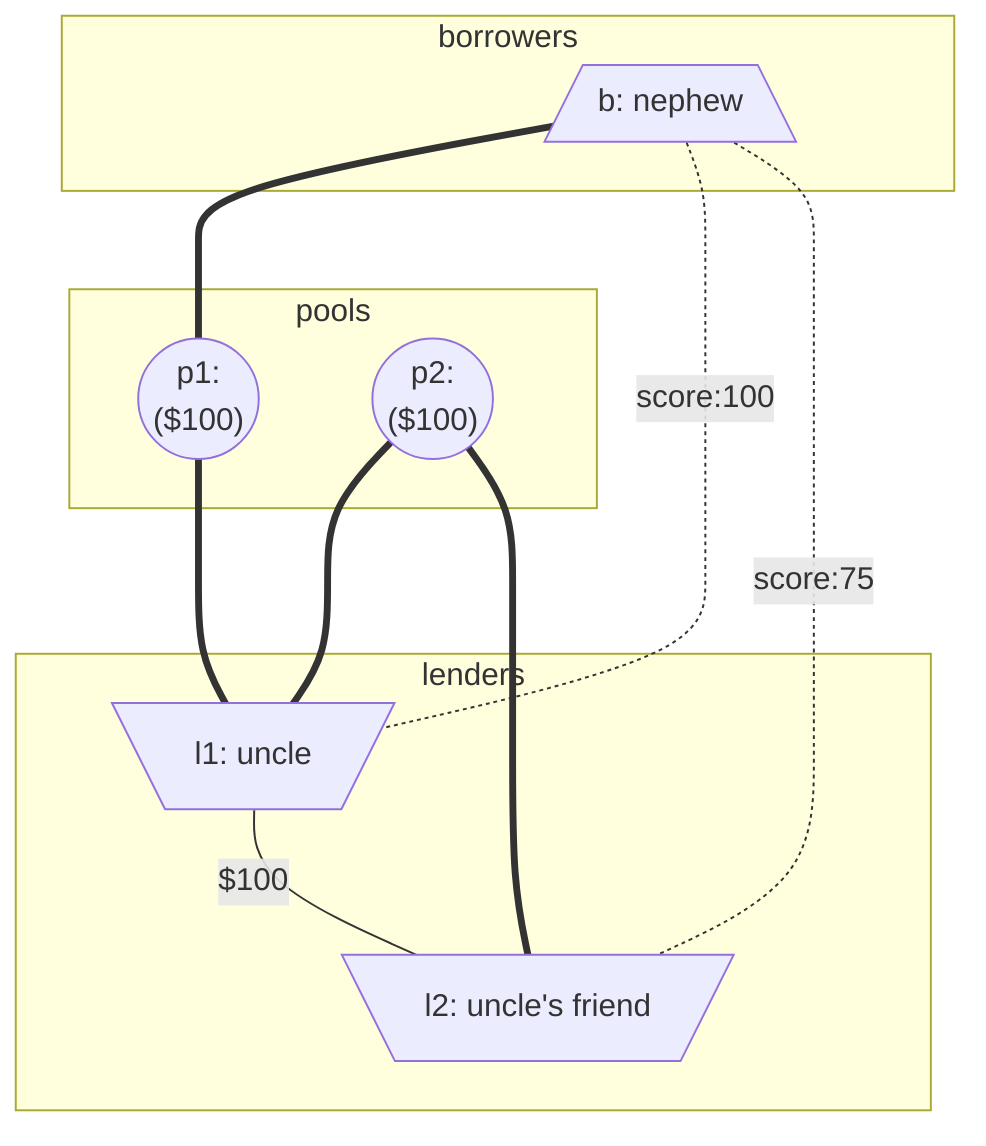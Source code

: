 graph TD
  subgraph borrowers
  b[/"b: nephew"\]
  end
  subgraph pools
  p1(("p1: <br/> ($100)"))
  p2(("p2: <br/> ($100)"))
  end
  subgraph lenders
    l1[\"l1: uncle"/]
    l2[\"l2: uncle's friend"/]
  end
  b===p1
  p1===l1
  p2===l1
  p2===l2
  b-.-|"score:100"|l1
  b-.-|"score:75"|l2
  l1---|"$100"|l2